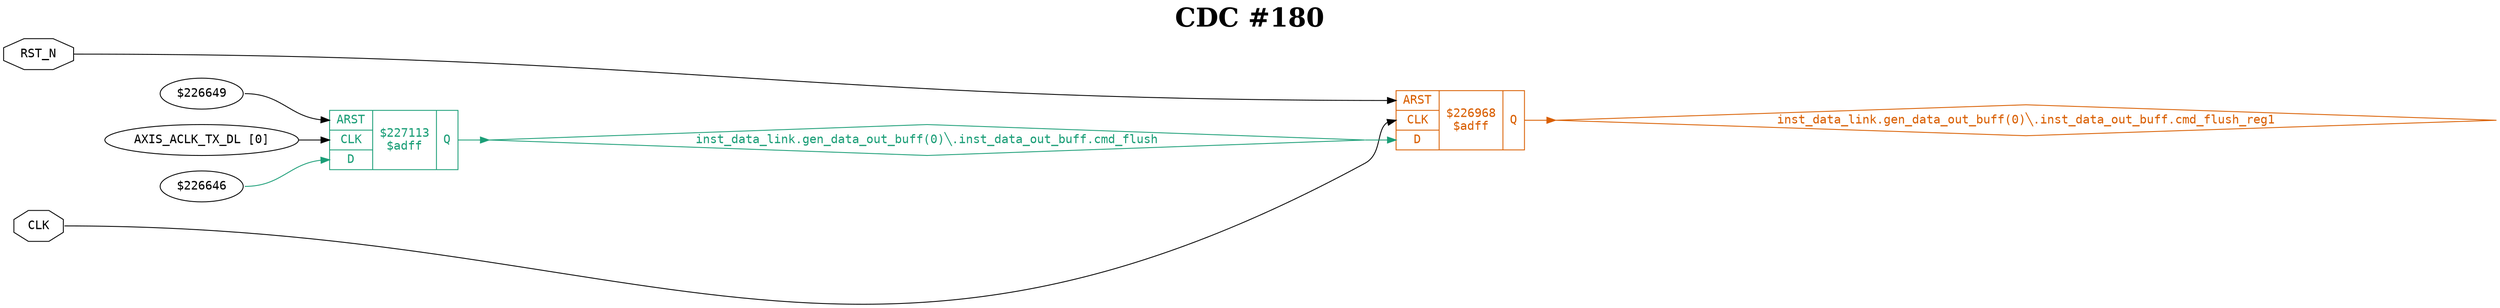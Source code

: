 digraph "spacefibre_light_top" {
label=<<b>CDC #180</b>>;
labelloc="t"
fontsize="30"
node ["fontname"="Courier"]
edge ["fontname"="Courier"]
rankdir="LR";
remincross=true;
n1 [ shape=octagon, label="CLK", color="black", fontcolor="black", href="/src/ip_spacefibre_light_top/spacefibre_light_top.vhd#45" ];
n2 [ shape=octagon, label="RST_N", color="black", fontcolor="black", href="/src/ip_spacefibre_light_top/spacefibre_light_top.vhd#44" ];
n3 [ shape=diamond, label="inst_data_link.gen_data_out_buff(0)&#9586;.inst_data_out_buff.cmd_flush", colorscheme="dark28", color="1", fontcolor="1", href="/src/module_data_link/data_out_buf.vhd#140" ];
n4 [ shape=diamond, label="inst_data_link.gen_data_out_buff(0)&#9586;.inst_data_out_buff.cmd_flush_reg1", colorscheme="dark28", color="2", fontcolor="2", href="/src/module_data_link/data_out_buf.vhd#141" ];
{ rank="source"; n1; n2;}
{ rank="sink";}
v0 [ label="$226649" ];
v1 [ label="AXIS_ACLK_TX_DL [0]" ];
v2 [ label="$226646" ];
c8 [ shape=record, label="{{<p5> ARST|<p1> CLK|<p6> D}|$227113\n$adff|{<p7> Q}}", colorscheme="dark28", color="1", fontcolor="1" , href="/src/module_data_link/data_out_buf.vhd#266"  ];
c9 [ shape=record, label="{{<p5> ARST|<p1> CLK|<p6> D}|$226968\n$adff|{<p7> Q}}", colorscheme="dark28", color="2", fontcolor="2" , href="/src/module_data_link/data_out_buf.vhd#252"  ];
n1:e -> c9:p1:w [color="black", fontcolor="black", label=""];
n2:e -> c9:p5:w [color="black", fontcolor="black", label=""];
c8:p7:e -> n3:w [colorscheme="dark28", color="1", fontcolor="1", label=""];
n3:e -> c9:p6:w [colorscheme="dark28", color="1", fontcolor="1", label=""];
c9:p7:e -> n4:w [colorscheme="dark28", color="2", fontcolor="2", label=""];
v0:e -> c8:p5:w [color="black", fontcolor="black", label=""];
v1:e -> c8:p1:w [color="black", fontcolor="black", label=""];
v2:e -> c8:p6:w [colorscheme="dark28", color="1", fontcolor="1", label=""];
}
